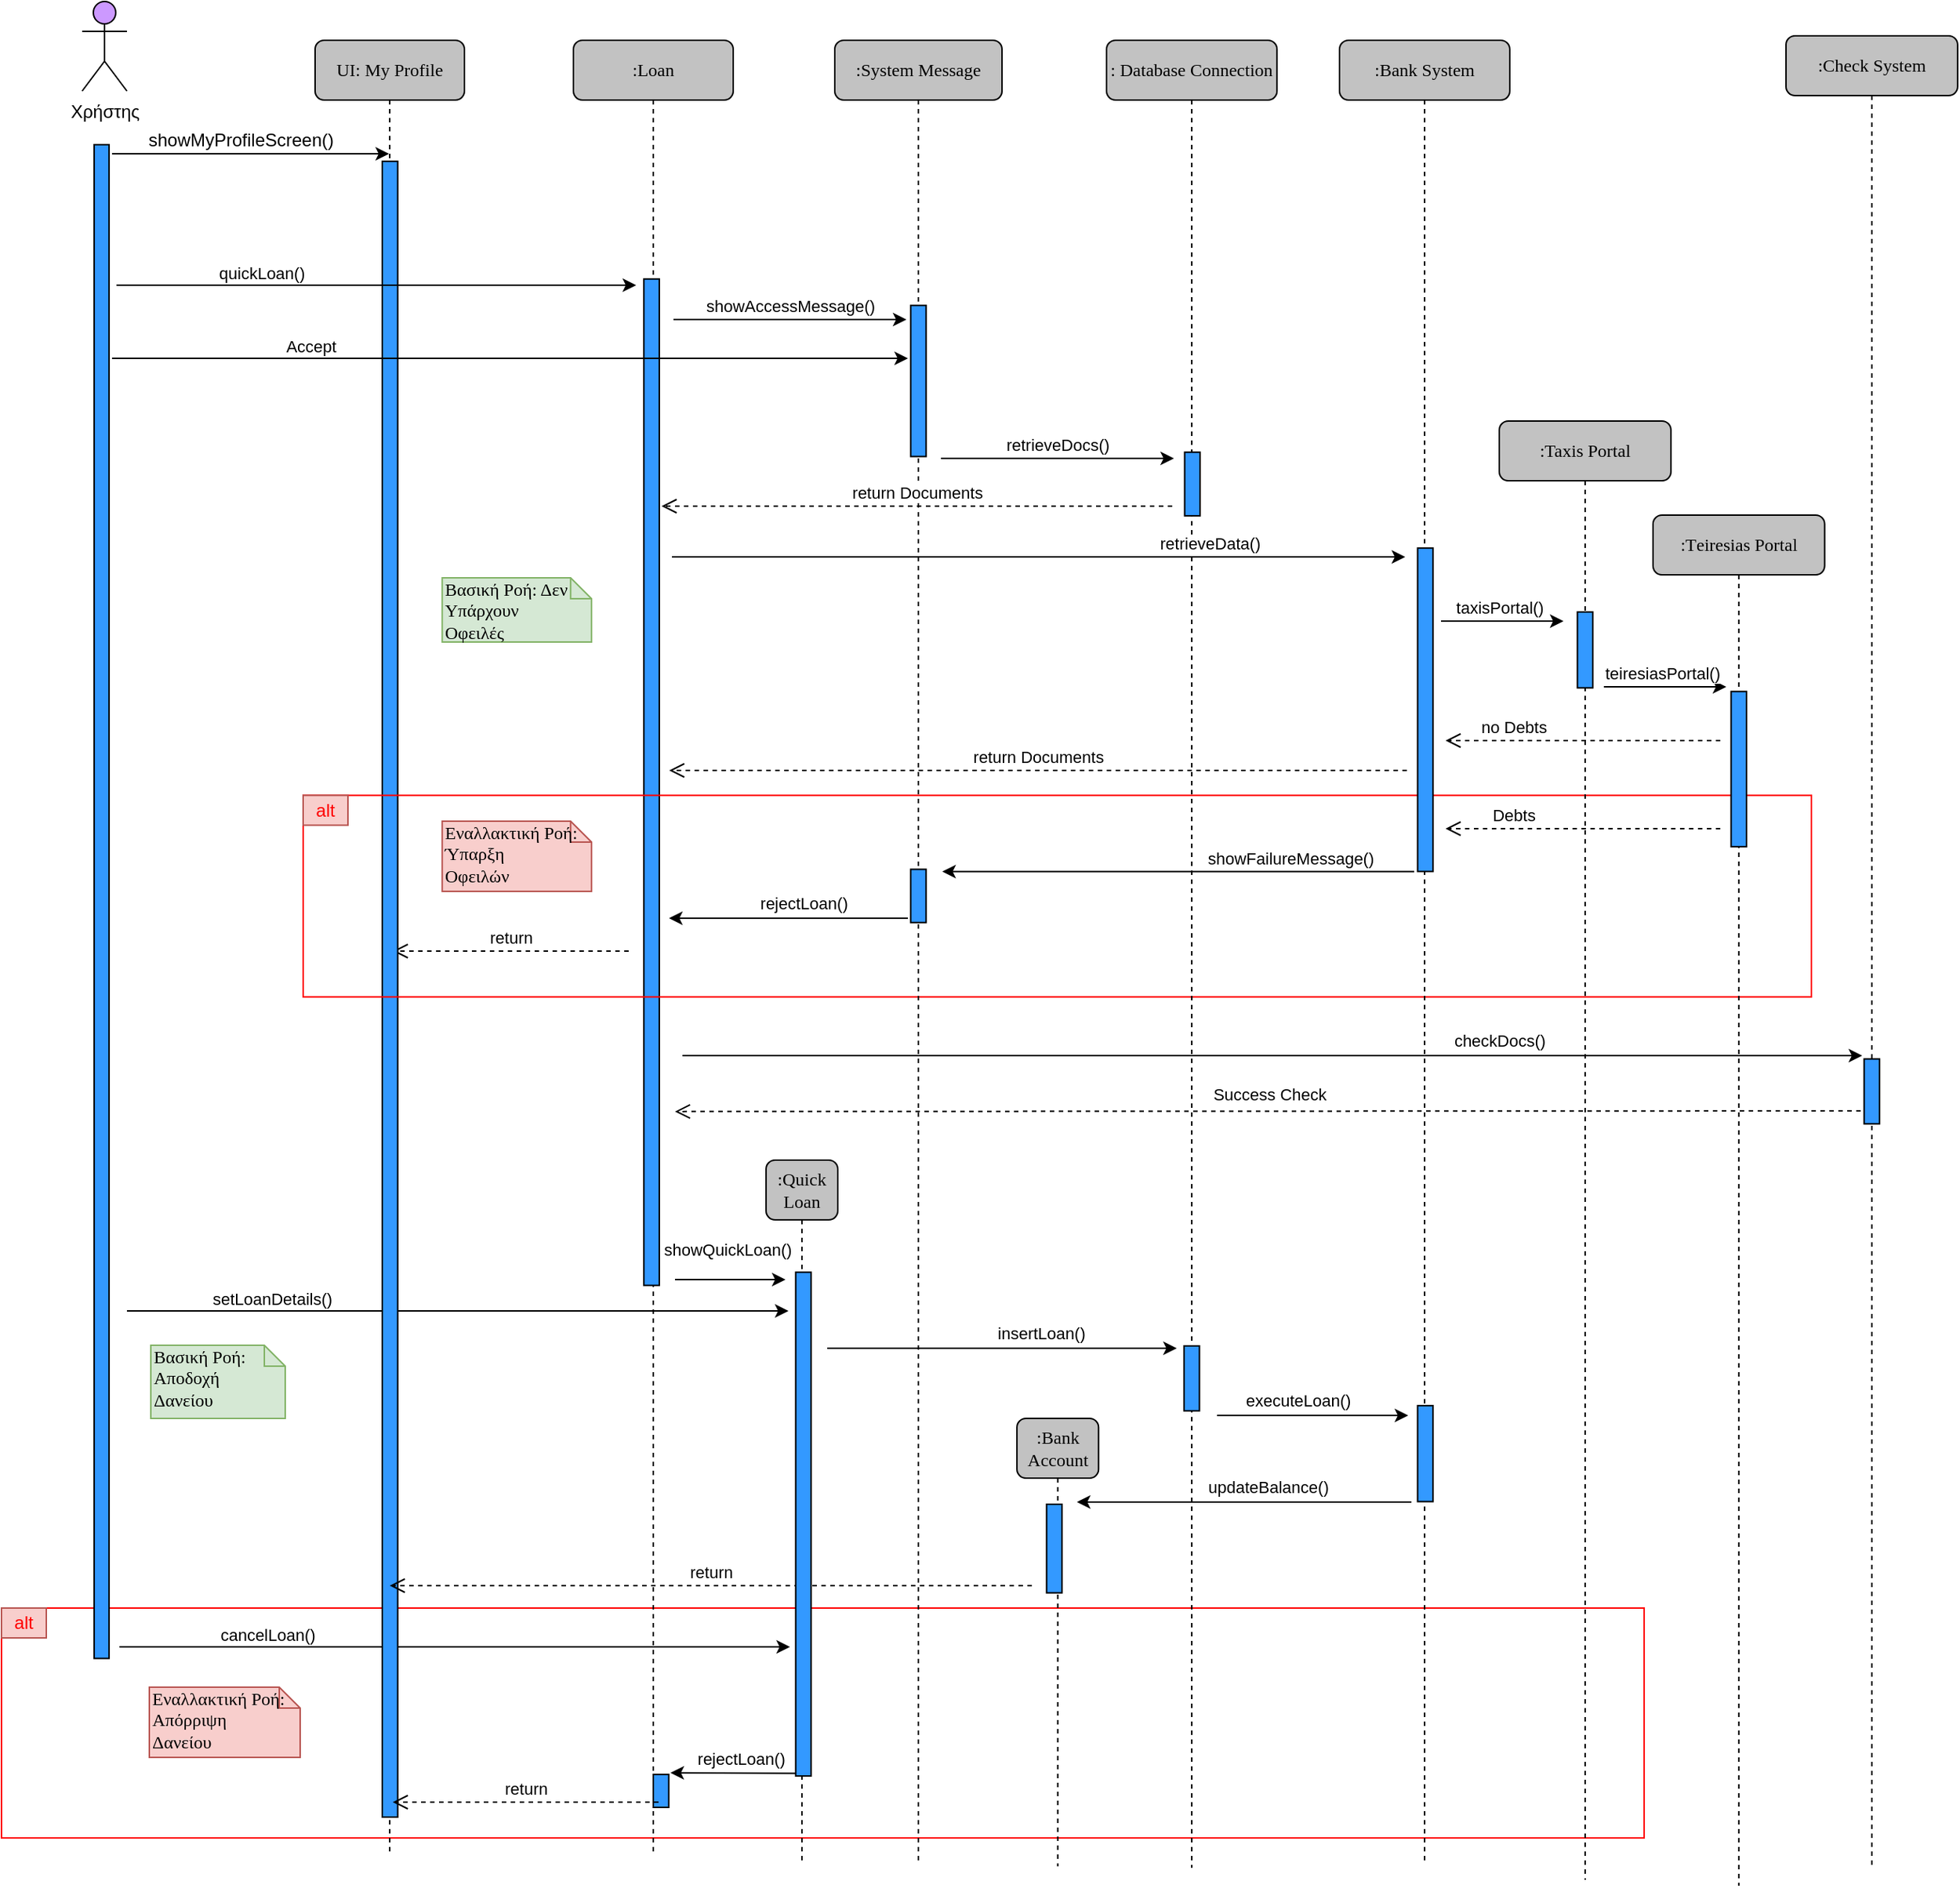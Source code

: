 <mxfile version="19.0.0" type="github"><diagram name="Page-1" id="13e1069c-82ec-6db2-03f1-153e76fe0fe0"><mxGraphModel dx="2709" dy="1056" grid="0" gridSize="10" guides="1" tooltips="1" connect="1" arrows="1" fold="1" page="0" pageScale="1" pageWidth="1100" pageHeight="850" background="none" math="0" shadow="0"><root><mxCell id="0"/><mxCell id="1" parent="0"/><mxCell id="xUHtidkTW_1M5ktOETjh-88" value="" style="rounded=0;whiteSpace=wrap;html=1;fillColor=none;shadow=0;strokeColor=#FF0000;" parent="1" vertex="1"><mxGeometry x="50" y="1140" width="1100" height="154" as="geometry"/></mxCell><mxCell id="r9DO_F_iBcvIoqcSVnVy-96" value=":Loan" style="shape=umlLifeline;perimeter=lifelinePerimeter;whiteSpace=wrap;html=1;container=1;collapsible=0;recursiveResize=0;outlineConnect=0;rounded=1;shadow=0;comic=0;labelBackgroundColor=none;strokeWidth=1;fontFamily=Verdana;fontSize=12;align=center;fillColor=#C2C2C2;" parent="1" vertex="1"><mxGeometry x="433" y="90" width="107" height="1215" as="geometry"/></mxCell><mxCell id="xUHtidkTW_1M5ktOETjh-9" value="" style="rounded=0;whiteSpace=wrap;html=1;rotation=90;fillColor=#3399FF;" parent="r9DO_F_iBcvIoqcSVnVy-96" vertex="1"><mxGeometry x="-284.69" y="491.7" width="674.02" height="10.33" as="geometry"/></mxCell><mxCell id="xUHtidkTW_1M5ktOETjh-47" value="return" style="html=1;verticalAlign=bottom;endArrow=open;dashed=1;endSize=8;rounded=0;" parent="r9DO_F_iBcvIoqcSVnVy-96" edge="1"><mxGeometry relative="1" as="geometry"><mxPoint x="37" y="610" as="sourcePoint"/><mxPoint x="-121" y="610" as="targetPoint"/></mxGeometry></mxCell><mxCell id="xUHtidkTW_1M5ktOETjh-84" value="" style="endArrow=classic;html=1;rounded=0;" parent="r9DO_F_iBcvIoqcSVnVy-96" edge="1"><mxGeometry width="50" height="50" relative="1" as="geometry"><mxPoint x="-304" y="1076" as="sourcePoint"/><mxPoint x="145" y="1076" as="targetPoint"/></mxGeometry></mxCell><mxCell id="xUHtidkTW_1M5ktOETjh-85" value="cancelLoan()" style="edgeLabel;html=1;align=center;verticalAlign=middle;resizable=0;points=[];" parent="xUHtidkTW_1M5ktOETjh-84" vertex="1" connectable="0"><mxGeometry x="-0.451" y="2" relative="1" as="geometry"><mxPoint x="-25" y="-6" as="offset"/></mxGeometry></mxCell><mxCell id="xUHtidkTW_1M5ktOETjh-60" value="" style="endArrow=classic;html=1;rounded=0;" parent="r9DO_F_iBcvIoqcSVnVy-96" edge="1"><mxGeometry width="50" height="50" relative="1" as="geometry"><mxPoint x="-299" y="851" as="sourcePoint"/><mxPoint x="144" y="851" as="targetPoint"/></mxGeometry></mxCell><mxCell id="xUHtidkTW_1M5ktOETjh-61" value="setLoanDetails()" style="edgeLabel;html=1;align=center;verticalAlign=middle;resizable=0;points=[];" parent="xUHtidkTW_1M5ktOETjh-60" vertex="1" connectable="0"><mxGeometry x="-0.451" y="2" relative="1" as="geometry"><mxPoint x="-25" y="-6" as="offset"/></mxGeometry></mxCell><mxCell id="xUHtidkTW_1M5ktOETjh-53" value="" style="endArrow=classic;html=1;rounded=0;" parent="r9DO_F_iBcvIoqcSVnVy-96" edge="1"><mxGeometry width="50" height="50" relative="1" as="geometry"><mxPoint x="68" y="830" as="sourcePoint"/><mxPoint x="142" y="830" as="targetPoint"/><Array as="points"><mxPoint x="115" y="830"/></Array></mxGeometry></mxCell><mxCell id="xUHtidkTW_1M5ktOETjh-54" value="showQuickLoan()" style="edgeLabel;html=1;align=center;verticalAlign=middle;resizable=0;points=[];" parent="xUHtidkTW_1M5ktOETjh-53" vertex="1" connectable="0"><mxGeometry x="0.682" y="2" relative="1" as="geometry"><mxPoint x="-27" y="-18" as="offset"/></mxGeometry></mxCell><mxCell id="r9DO_F_iBcvIoqcSVnVy-100" value="Χρήστης" style="shape=umlActor;verticalLabelPosition=bottom;verticalAlign=top;html=1;outlineConnect=0;fillColor=#CC99FF;" parent="1" vertex="1"><mxGeometry x="104" y="64" width="30" height="60" as="geometry"/></mxCell><mxCell id="r9DO_F_iBcvIoqcSVnVy-101" value="" style="endArrow=classic;html=1;rounded=0;" parent="1" edge="1" target="r9DO_F_iBcvIoqcSVnVy-105"><mxGeometry width="50" height="50" relative="1" as="geometry"><mxPoint x="124" y="166" as="sourcePoint"/><mxPoint x="220" y="170" as="targetPoint"/></mxGeometry></mxCell><mxCell id="r9DO_F_iBcvIoqcSVnVy-102" value="showMyProfileScreen()" style="text;html=1;align=center;verticalAlign=middle;resizable=0;points=[];autosize=1;strokeColor=none;fillColor=none;" parent="1" vertex="1"><mxGeometry x="143" y="148" width="134" height="18" as="geometry"/></mxCell><mxCell id="r9DO_F_iBcvIoqcSVnVy-104" value="" style="rounded=0;whiteSpace=wrap;html=1;rotation=90;fillColor=#3399FF;" parent="1" vertex="1"><mxGeometry x="-389.88" y="661.82" width="1013.85" height="10" as="geometry"/></mxCell><mxCell id="r9DO_F_iBcvIoqcSVnVy-105" value="UI: My Profile" style="shape=umlLifeline;perimeter=lifelinePerimeter;whiteSpace=wrap;html=1;container=1;collapsible=0;recursiveResize=0;outlineConnect=0;rounded=1;shadow=0;comic=0;labelBackgroundColor=none;strokeWidth=1;fontFamily=Verdana;fontSize=12;align=center;fillColor=#C2C2C2;" parent="1" vertex="1"><mxGeometry x="260" y="90" width="100" height="1214" as="geometry"/></mxCell><mxCell id="r9DO_F_iBcvIoqcSVnVy-106" value="" style="rounded=0;whiteSpace=wrap;html=1;rotation=90;fillColor=#3399FF;" parent="r9DO_F_iBcvIoqcSVnVy-105" vertex="1"><mxGeometry x="-504.31" y="630.37" width="1108.93" height="10.33" as="geometry"/></mxCell><mxCell id="xUHtidkTW_1M5ktOETjh-103" value="" style="endArrow=classic;html=1;rounded=0;" parent="r9DO_F_iBcvIoqcSVnVy-105" edge="1"><mxGeometry width="50" height="50" relative="1" as="geometry"><mxPoint x="328.0" y="1160.74" as="sourcePoint"/><mxPoint x="238" y="1160.33" as="targetPoint"/></mxGeometry></mxCell><mxCell id="xUHtidkTW_1M5ktOETjh-104" value="rejectLoan()" style="edgeLabel;html=1;align=center;verticalAlign=middle;resizable=0;points=[];" parent="xUHtidkTW_1M5ktOETjh-103" vertex="1" connectable="0"><mxGeometry x="-0.216" y="-1" relative="1" as="geometry"><mxPoint x="-8" y="-9" as="offset"/></mxGeometry></mxCell><mxCell id="xUHtidkTW_1M5ktOETjh-105" value="" style="rounded=0;whiteSpace=wrap;html=1;rotation=90;fillColor=#3399FF;" parent="r9DO_F_iBcvIoqcSVnVy-105" vertex="1"><mxGeometry x="220.62" y="1167.3" width="22.08" height="10.33" as="geometry"/></mxCell><mxCell id="xUHtidkTW_1M5ktOETjh-86" value="return" style="html=1;verticalAlign=bottom;endArrow=open;dashed=1;endSize=8;rounded=0;" parent="r9DO_F_iBcvIoqcSVnVy-105" edge="1"><mxGeometry relative="1" as="geometry"><mxPoint x="230" y="1180" as="sourcePoint"/><mxPoint x="52" y="1180" as="targetPoint"/></mxGeometry></mxCell><mxCell id="xUHtidkTW_1M5ktOETjh-48" value="" style="rounded=0;whiteSpace=wrap;html=1;fillColor=none;shadow=0;strokeColor=#FF0000;" parent="r9DO_F_iBcvIoqcSVnVy-105" vertex="1"><mxGeometry x="-8" y="505.7" width="1010" height="135" as="geometry"/></mxCell><mxCell id="xUHtidkTW_1M5ktOETjh-75" value="&lt;font color=&quot;#ff0000&quot;&gt;alt&lt;/font&gt;" style="rounded=0;whiteSpace=wrap;html=1;shadow=0;fillColor=#f8cecc;strokeColor=#b85450;" parent="r9DO_F_iBcvIoqcSVnVy-105" vertex="1"><mxGeometry x="-8" y="505.7" width="30" height="20" as="geometry"/></mxCell><mxCell id="r9DO_F_iBcvIoqcSVnVy-110" value=": Database Connection" style="shape=umlLifeline;perimeter=lifelinePerimeter;whiteSpace=wrap;html=1;container=1;collapsible=0;recursiveResize=0;outlineConnect=0;rounded=1;shadow=0;comic=0;labelBackgroundColor=none;strokeWidth=1;fontFamily=Verdana;fontSize=12;align=center;fillColor=#C2C2C2;" parent="1" vertex="1"><mxGeometry x="790" y="90" width="114.13" height="1224" as="geometry"/></mxCell><mxCell id="xUHtidkTW_1M5ktOETjh-16" value="" style="endArrow=classic;html=1;rounded=0;" parent="r9DO_F_iBcvIoqcSVnVy-110" edge="1"><mxGeometry width="50" height="50" relative="1" as="geometry"><mxPoint x="-110.87" y="280" as="sourcePoint"/><mxPoint x="45.13" y="280" as="targetPoint"/></mxGeometry></mxCell><mxCell id="xUHtidkTW_1M5ktOETjh-17" value="retrieveDocs()" style="edgeLabel;html=1;align=center;verticalAlign=middle;resizable=0;points=[];" parent="xUHtidkTW_1M5ktOETjh-16" vertex="1" connectable="0"><mxGeometry x="0.682" y="2" relative="1" as="geometry"><mxPoint x="-53" y="-7" as="offset"/></mxGeometry></mxCell><mxCell id="xUHtidkTW_1M5ktOETjh-23" value="" style="rounded=0;whiteSpace=wrap;html=1;rotation=90;fillColor=#3399FF;" parent="r9DO_F_iBcvIoqcSVnVy-110" vertex="1"><mxGeometry x="36.16" y="292" width="42.61" height="10.33" as="geometry"/></mxCell><mxCell id="xUHtidkTW_1M5ktOETjh-21" value="return Documents" style="html=1;verticalAlign=bottom;endArrow=open;dashed=1;endSize=8;rounded=0;" parent="r9DO_F_iBcvIoqcSVnVy-110" edge="1"><mxGeometry relative="1" as="geometry"><mxPoint x="201.13" y="489" as="sourcePoint"/><mxPoint x="-292.87" y="489" as="targetPoint"/></mxGeometry></mxCell><mxCell id="xUHtidkTW_1M5ktOETjh-52" value="Εναλλακτική Ροή: Ύπαρξη&amp;nbsp;&lt;br&gt;Οφειλών" style="shape=note;whiteSpace=wrap;html=1;size=14;verticalAlign=top;align=left;spacingTop=-6;rounded=0;shadow=0;comic=0;labelBackgroundColor=none;strokeWidth=1;fontFamily=Verdana;fontSize=12;fillColor=#f8cecc;strokeColor=#b85450;" parent="r9DO_F_iBcvIoqcSVnVy-110" vertex="1"><mxGeometry x="-444.87" y="523" width="100" height="47" as="geometry"/></mxCell><mxCell id="xUHtidkTW_1M5ktOETjh-63" value="" style="rounded=0;whiteSpace=wrap;html=1;rotation=90;fillColor=#3399FF;" parent="r9DO_F_iBcvIoqcSVnVy-110" vertex="1"><mxGeometry x="35.31" y="891" width="43.46" height="10.33" as="geometry"/></mxCell><mxCell id="xUHtidkTW_1M5ktOETjh-71" value="" style="endArrow=classic;html=1;rounded=0;" parent="r9DO_F_iBcvIoqcSVnVy-110" edge="1"><mxGeometry width="50" height="50" relative="1" as="geometry"><mxPoint x="204.13" y="979" as="sourcePoint"/><mxPoint x="-19.87" y="979" as="targetPoint"/></mxGeometry></mxCell><mxCell id="xUHtidkTW_1M5ktOETjh-72" value="updateBalance()" style="edgeLabel;html=1;align=center;verticalAlign=middle;resizable=0;points=[];" parent="xUHtidkTW_1M5ktOETjh-71" vertex="1" connectable="0"><mxGeometry x="-0.216" y="-1" relative="1" as="geometry"><mxPoint x="-8" y="-9" as="offset"/></mxGeometry></mxCell><mxCell id="xUHtidkTW_1M5ktOETjh-42" value="" style="endArrow=classic;html=1;rounded=0;" parent="r9DO_F_iBcvIoqcSVnVy-110" edge="1"><mxGeometry width="50" height="50" relative="1" as="geometry"><mxPoint x="206" y="556.75" as="sourcePoint"/><mxPoint x="-110" y="556.75" as="targetPoint"/></mxGeometry></mxCell><mxCell id="xUHtidkTW_1M5ktOETjh-43" value="showFailureMessage()" style="edgeLabel;html=1;align=center;verticalAlign=middle;resizable=0;points=[];" parent="xUHtidkTW_1M5ktOETjh-42" vertex="1" connectable="0"><mxGeometry x="-0.216" y="-1" relative="1" as="geometry"><mxPoint x="41" y="-8" as="offset"/></mxGeometry></mxCell><mxCell id="xUHtidkTW_1M5ktOETjh-1" value=":System Message" style="shape=umlLifeline;perimeter=lifelinePerimeter;whiteSpace=wrap;html=1;container=1;collapsible=0;recursiveResize=0;outlineConnect=0;rounded=1;shadow=0;comic=0;labelBackgroundColor=none;strokeWidth=1;fontFamily=Verdana;fontSize=12;align=center;fillColor=#C2C2C2;" parent="1" vertex="1"><mxGeometry x="608" y="90" width="112" height="1219" as="geometry"/></mxCell><mxCell id="xUHtidkTW_1M5ktOETjh-15" value="" style="rounded=0;whiteSpace=wrap;html=1;rotation=90;fillColor=#3399FF;" parent="xUHtidkTW_1M5ktOETjh-1" vertex="1"><mxGeometry x="5.42" y="223" width="101.18" height="10.33" as="geometry"/></mxCell><mxCell id="xUHtidkTW_1M5ktOETjh-20" value="return Documents" style="html=1;verticalAlign=bottom;endArrow=open;dashed=1;endSize=8;rounded=0;" parent="xUHtidkTW_1M5ktOETjh-1" edge="1"><mxGeometry relative="1" as="geometry"><mxPoint x="226" y="312" as="sourcePoint"/><mxPoint x="-116" y="312" as="targetPoint"/></mxGeometry></mxCell><mxCell id="xUHtidkTW_1M5ktOETjh-41" value="" style="rounded=0;whiteSpace=wrap;html=1;rotation=90;fillColor=#3399FF;" parent="xUHtidkTW_1M5ktOETjh-1" vertex="1"><mxGeometry x="38.17" y="567.89" width="35.65" height="10.33" as="geometry"/></mxCell><mxCell id="xUHtidkTW_1M5ktOETjh-45" value="" style="endArrow=classic;html=1;rounded=0;" parent="xUHtidkTW_1M5ktOETjh-1" edge="1"><mxGeometry width="50" height="50" relative="1" as="geometry"><mxPoint x="49" y="588" as="sourcePoint"/><mxPoint x="-111" y="588" as="targetPoint"/></mxGeometry></mxCell><mxCell id="xUHtidkTW_1M5ktOETjh-46" value="rejectLoan()" style="edgeLabel;html=1;align=center;verticalAlign=middle;resizable=0;points=[];" parent="xUHtidkTW_1M5ktOETjh-45" vertex="1" connectable="0"><mxGeometry x="-0.216" y="-1" relative="1" as="geometry"><mxPoint x="-8" y="-9" as="offset"/></mxGeometry></mxCell><mxCell id="xUHtidkTW_1M5ktOETjh-64" value="" style="endArrow=classic;html=1;rounded=0;" parent="xUHtidkTW_1M5ktOETjh-1" edge="1"><mxGeometry width="50" height="50" relative="1" as="geometry"><mxPoint x="-5" y="876" as="sourcePoint"/><mxPoint x="229" y="876" as="targetPoint"/><Array as="points"/></mxGeometry></mxCell><mxCell id="xUHtidkTW_1M5ktOETjh-65" value="insertLoan()" style="edgeLabel;html=1;align=center;verticalAlign=middle;resizable=0;points=[];" parent="xUHtidkTW_1M5ktOETjh-64" vertex="1" connectable="0"><mxGeometry x="0.682" y="2" relative="1" as="geometry"><mxPoint x="-54" y="-8" as="offset"/></mxGeometry></mxCell><mxCell id="xUHtidkTW_1M5ktOETjh-74" value="return" style="html=1;verticalAlign=bottom;endArrow=open;dashed=1;endSize=8;rounded=0;" parent="xUHtidkTW_1M5ktOETjh-1" edge="1"><mxGeometry relative="1" as="geometry"><mxPoint x="132" y="1035" as="sourcePoint"/><mxPoint x="-298" y="1035" as="targetPoint"/></mxGeometry></mxCell><mxCell id="xUHtidkTW_1M5ktOETjh-2" value=":Check System" style="shape=umlLifeline;perimeter=lifelinePerimeter;whiteSpace=wrap;html=1;container=1;collapsible=0;recursiveResize=0;outlineConnect=0;rounded=1;shadow=0;comic=0;labelBackgroundColor=none;strokeWidth=1;fontFamily=Verdana;fontSize=12;align=center;fillColor=#C2C2C2;" parent="1" vertex="1"><mxGeometry x="1244.99" y="87" width="114.93" height="1226" as="geometry"/></mxCell><mxCell id="xUHtidkTW_1M5ktOETjh-3" value=":Bank System" style="shape=umlLifeline;perimeter=lifelinePerimeter;whiteSpace=wrap;html=1;container=1;collapsible=0;recursiveResize=0;outlineConnect=0;rounded=1;shadow=0;comic=0;labelBackgroundColor=none;strokeWidth=1;fontFamily=Verdana;fontSize=12;align=center;fillColor=#C2C2C2;" parent="1" vertex="1"><mxGeometry x="946" y="90" width="114" height="1220.5" as="geometry"/></mxCell><mxCell id="xUHtidkTW_1M5ktOETjh-22" value="" style="rounded=0;whiteSpace=wrap;html=1;rotation=90;fillColor=#3399FF;" parent="xUHtidkTW_1M5ktOETjh-3" vertex="1"><mxGeometry x="-50.84" y="443.22" width="216.6" height="10.33" as="geometry"/></mxCell><mxCell id="xUHtidkTW_1M5ktOETjh-38" value="no Debts&amp;nbsp;" style="html=1;verticalAlign=bottom;endArrow=open;dashed=1;endSize=8;rounded=0;" parent="xUHtidkTW_1M5ktOETjh-3" edge="1"><mxGeometry x="0.489" relative="1" as="geometry"><mxPoint x="255" y="469" as="sourcePoint"/><mxPoint x="71" y="469" as="targetPoint"/><mxPoint as="offset"/></mxGeometry></mxCell><mxCell id="xUHtidkTW_1M5ktOETjh-40" value="Debts&amp;nbsp;" style="html=1;verticalAlign=bottom;endArrow=open;dashed=1;endSize=8;rounded=0;" parent="xUHtidkTW_1M5ktOETjh-3" edge="1"><mxGeometry x="0.489" relative="1" as="geometry"><mxPoint x="255.0" y="528.0" as="sourcePoint"/><mxPoint x="71.0" y="528.0" as="targetPoint"/><mxPoint as="offset"/></mxGeometry></mxCell><mxCell id="xUHtidkTW_1M5ktOETjh-66" value="" style="rounded=0;whiteSpace=wrap;html=1;rotation=90;fillColor=#3399FF;" parent="xUHtidkTW_1M5ktOETjh-3" vertex="1"><mxGeometry x="25.31" y="941.41" width="64.28" height="10.33" as="geometry"/></mxCell><mxCell id="xUHtidkTW_1M5ktOETjh-11" value="" style="endArrow=classic;html=1;rounded=0;" parent="1" edge="1"><mxGeometry width="50" height="50" relative="1" as="geometry"><mxPoint x="500" y="277" as="sourcePoint"/><mxPoint x="656" y="277" as="targetPoint"/></mxGeometry></mxCell><mxCell id="xUHtidkTW_1M5ktOETjh-12" value="showAccessMessage()" style="edgeLabel;html=1;align=center;verticalAlign=middle;resizable=0;points=[];" parent="xUHtidkTW_1M5ktOETjh-11" vertex="1" connectable="0"><mxGeometry x="0.682" y="2" relative="1" as="geometry"><mxPoint x="-53" y="-7" as="offset"/></mxGeometry></mxCell><mxCell id="xUHtidkTW_1M5ktOETjh-13" value="" style="endArrow=classic;html=1;rounded=0;" parent="1" edge="1"><mxGeometry width="50" height="50" relative="1" as="geometry"><mxPoint x="124" y="303" as="sourcePoint"/><mxPoint x="657" y="303" as="targetPoint"/></mxGeometry></mxCell><mxCell id="xUHtidkTW_1M5ktOETjh-14" value="Accept" style="edgeLabel;html=1;align=center;verticalAlign=middle;resizable=0;points=[];" parent="xUHtidkTW_1M5ktOETjh-13" vertex="1" connectable="0"><mxGeometry x="-0.451" y="2" relative="1" as="geometry"><mxPoint x="-14" y="-6" as="offset"/></mxGeometry></mxCell><mxCell id="xUHtidkTW_1M5ktOETjh-18" value="" style="endArrow=classic;html=1;rounded=0;" parent="1" edge="1"><mxGeometry width="50" height="50" relative="1" as="geometry"><mxPoint x="499" y="436" as="sourcePoint"/><mxPoint x="990" y="436" as="targetPoint"/></mxGeometry></mxCell><mxCell id="xUHtidkTW_1M5ktOETjh-19" value="retrieveData()" style="edgeLabel;html=1;align=center;verticalAlign=middle;resizable=0;points=[];" parent="xUHtidkTW_1M5ktOETjh-18" vertex="1" connectable="0"><mxGeometry x="0.682" y="2" relative="1" as="geometry"><mxPoint x="-53" y="-7" as="offset"/></mxGeometry></mxCell><mxCell id="xUHtidkTW_1M5ktOETjh-29" value=":Taxis Portal" style="shape=umlLifeline;perimeter=lifelinePerimeter;whiteSpace=wrap;html=1;container=1;collapsible=0;recursiveResize=0;outlineConnect=0;rounded=1;shadow=0;comic=0;labelBackgroundColor=none;strokeWidth=1;fontFamily=Verdana;fontSize=12;align=center;fillColor=#C2C2C2;" parent="1" vertex="1"><mxGeometry x="1053" y="345" width="114.93" height="977" as="geometry"/></mxCell><mxCell id="xUHtidkTW_1M5ktOETjh-30" value="" style="rounded=0;whiteSpace=wrap;html=1;rotation=90;fillColor=#3399FF;" parent="xUHtidkTW_1M5ktOETjh-29" vertex="1"><mxGeometry x="32.04" y="148.12" width="50.84" height="10.33" as="geometry"/></mxCell><mxCell id="xUHtidkTW_1M5ktOETjh-33" value="" style="endArrow=classic;html=1;rounded=0;" parent="xUHtidkTW_1M5ktOETjh-29" edge="1"><mxGeometry width="50" height="50" relative="1" as="geometry"><mxPoint x="-39" y="134" as="sourcePoint"/><mxPoint x="43" y="134" as="targetPoint"/></mxGeometry></mxCell><mxCell id="xUHtidkTW_1M5ktOETjh-34" value="taxisPortal()" style="edgeLabel;html=1;align=center;verticalAlign=middle;resizable=0;points=[];" parent="xUHtidkTW_1M5ktOETjh-33" vertex="1" connectable="0"><mxGeometry x="0.682" y="2" relative="1" as="geometry"><mxPoint x="-30" y="-7" as="offset"/></mxGeometry></mxCell><mxCell id="xUHtidkTW_1M5ktOETjh-31" value=":Τeiresias Portal" style="shape=umlLifeline;perimeter=lifelinePerimeter;whiteSpace=wrap;html=1;container=1;collapsible=0;recursiveResize=0;outlineConnect=0;rounded=1;shadow=0;comic=0;labelBackgroundColor=none;strokeWidth=1;fontFamily=Verdana;fontSize=12;align=center;fillColor=#C2C2C2;" parent="1" vertex="1"><mxGeometry x="1155.93" y="408" width="114.93" height="918" as="geometry"/></mxCell><mxCell id="xUHtidkTW_1M5ktOETjh-32" value="" style="rounded=0;whiteSpace=wrap;html=1;rotation=90;fillColor=#3399FF;" parent="xUHtidkTW_1M5ktOETjh-31" vertex="1"><mxGeometry x="5.48" y="164.96" width="103.96" height="10.33" as="geometry"/></mxCell><mxCell id="xUHtidkTW_1M5ktOETjh-35" value="" style="endArrow=classic;html=1;rounded=0;" parent="xUHtidkTW_1M5ktOETjh-31" edge="1"><mxGeometry width="50" height="50" relative="1" as="geometry"><mxPoint x="-32.93" y="115" as="sourcePoint"/><mxPoint x="49.07" y="115" as="targetPoint"/></mxGeometry></mxCell><mxCell id="xUHtidkTW_1M5ktOETjh-36" value="teiresiasPortal()" style="edgeLabel;html=1;align=center;verticalAlign=middle;resizable=0;points=[];" parent="xUHtidkTW_1M5ktOETjh-35" vertex="1" connectable="0"><mxGeometry x="0.682" y="2" relative="1" as="geometry"><mxPoint x="-30" y="-7" as="offset"/></mxGeometry></mxCell><mxCell id="xUHtidkTW_1M5ktOETjh-28" value="" style="rounded=0;whiteSpace=wrap;html=1;rotation=90;fillColor=#3399FF;" parent="1" vertex="1"><mxGeometry x="1280.73" y="788.81" width="43.46" height="10.33" as="geometry"/></mxCell><mxCell id="xUHtidkTW_1M5ktOETjh-24" value="" style="endArrow=classic;html=1;rounded=0;" parent="1" edge="1"><mxGeometry width="50" height="50" relative="1" as="geometry"><mxPoint x="506" y="770" as="sourcePoint"/><mxPoint x="1296" y="770" as="targetPoint"/></mxGeometry></mxCell><mxCell id="xUHtidkTW_1M5ktOETjh-25" value="checkDocs()" style="edgeLabel;html=1;align=center;verticalAlign=middle;resizable=0;points=[];" parent="xUHtidkTW_1M5ktOETjh-24" vertex="1" connectable="0"><mxGeometry x="0.682" y="2" relative="1" as="geometry"><mxPoint x="-118" y="-8" as="offset"/></mxGeometry></mxCell><mxCell id="xUHtidkTW_1M5ktOETjh-26" value="Success Check" style="html=1;verticalAlign=bottom;endArrow=open;dashed=1;endSize=8;rounded=0;" parent="1" edge="1"><mxGeometry x="-0.004" y="-2" relative="1" as="geometry"><mxPoint x="1295" y="807" as="sourcePoint"/><mxPoint x="501" y="807.44" as="targetPoint"/><mxPoint as="offset"/></mxGeometry></mxCell><mxCell id="xUHtidkTW_1M5ktOETjh-55" value=":Quick Loan" style="shape=umlLifeline;perimeter=lifelinePerimeter;whiteSpace=wrap;html=1;container=1;collapsible=0;recursiveResize=0;outlineConnect=0;rounded=1;shadow=0;comic=0;labelBackgroundColor=none;strokeWidth=1;fontFamily=Verdana;fontSize=12;align=center;fillColor=#C2C2C2;" parent="1" vertex="1"><mxGeometry x="562" y="840" width="48" height="469" as="geometry"/></mxCell><mxCell id="xUHtidkTW_1M5ktOETjh-59" value="" style="rounded=0;whiteSpace=wrap;html=1;rotation=90;fillColor=#3399FF;" parent="xUHtidkTW_1M5ktOETjh-55" vertex="1"><mxGeometry x="-143.69" y="238.63" width="337.38" height="10.33" as="geometry"/></mxCell><mxCell id="xUHtidkTW_1M5ktOETjh-67" value="" style="endArrow=classic;html=1;rounded=0;" parent="1" edge="1"><mxGeometry width="50" height="50" relative="1" as="geometry"><mxPoint x="864" y="1011.0" as="sourcePoint"/><mxPoint x="992" y="1011" as="targetPoint"/><Array as="points"/></mxGeometry></mxCell><mxCell id="xUHtidkTW_1M5ktOETjh-68" value="executeLoan()" style="edgeLabel;html=1;align=center;verticalAlign=middle;resizable=0;points=[];" parent="xUHtidkTW_1M5ktOETjh-67" vertex="1" connectable="0"><mxGeometry x="0.682" y="2" relative="1" as="geometry"><mxPoint x="-54" y="-8" as="offset"/></mxGeometry></mxCell><mxCell id="xUHtidkTW_1M5ktOETjh-69" value=":Bank Account" style="shape=umlLifeline;perimeter=lifelinePerimeter;whiteSpace=wrap;html=1;container=1;collapsible=0;recursiveResize=0;outlineConnect=0;rounded=1;shadow=0;comic=0;labelBackgroundColor=none;strokeWidth=1;fontFamily=Verdana;fontSize=12;align=center;fillColor=#C2C2C2;" parent="1" vertex="1"><mxGeometry x="730" y="1013" width="54.65" height="300" as="geometry"/></mxCell><mxCell id="xUHtidkTW_1M5ktOETjh-70" value="" style="rounded=0;whiteSpace=wrap;html=1;rotation=90;fillColor=#3399FF;" parent="xUHtidkTW_1M5ktOETjh-69" vertex="1"><mxGeometry x="-4.65" y="82" width="59.3" height="10.33" as="geometry"/></mxCell><mxCell id="xUHtidkTW_1M5ktOETjh-102" value="Εναλλακτική Ροή: Απόρριψη&amp;nbsp;&lt;br&gt;Δανείου" style="shape=note;whiteSpace=wrap;html=1;size=14;verticalAlign=top;align=left;spacingTop=-6;rounded=0;shadow=0;comic=0;labelBackgroundColor=none;strokeWidth=1;fontFamily=Verdana;fontSize=12;fillColor=#f8cecc;strokeColor=#b85450;" parent="1" vertex="1"><mxGeometry x="149" y="1193" width="101" height="47" as="geometry"/></mxCell><mxCell id="xUHtidkTW_1M5ktOETjh-90" value="&lt;font color=&quot;#ff0000&quot;&gt;alt&lt;/font&gt;" style="rounded=0;whiteSpace=wrap;html=1;shadow=0;fillColor=#f8cecc;strokeColor=#b85450;" parent="1" vertex="1"><mxGeometry x="50" y="1140" width="30" height="20" as="geometry"/></mxCell><mxCell id="xUHtidkTW_1M5ktOETjh-6" value="" style="endArrow=classic;html=1;rounded=0;" parent="1" edge="1"><mxGeometry width="50" height="50" relative="1" as="geometry"><mxPoint x="127" y="254" as="sourcePoint"/><mxPoint x="475" y="254" as="targetPoint"/></mxGeometry></mxCell><mxCell id="xUHtidkTW_1M5ktOETjh-8" value="quickLoan()" style="edgeLabel;html=1;align=center;verticalAlign=middle;resizable=0;points=[];" parent="xUHtidkTW_1M5ktOETjh-6" vertex="1" connectable="0"><mxGeometry x="-0.451" y="2" relative="1" as="geometry"><mxPoint x="1" y="-6" as="offset"/></mxGeometry></mxCell><mxCell id="xUHtidkTW_1M5ktOETjh-51" value="Βασική Ροή: Δεν Υπάρχουν&amp;nbsp;&lt;br&gt;Οφειλές" style="shape=note;whiteSpace=wrap;html=1;size=14;verticalAlign=top;align=left;spacingTop=-6;rounded=0;shadow=0;comic=0;labelBackgroundColor=none;strokeWidth=1;fontFamily=Verdana;fontSize=12;fillColor=#d5e8d4;strokeColor=#82b366;" parent="1" vertex="1"><mxGeometry x="345.13" y="450" width="100" height="43" as="geometry"/></mxCell><mxCell id="xUHtidkTW_1M5ktOETjh-91" value="Βασική Ροή: Αποδοχή&amp;nbsp;&lt;br&gt;Δανείου" style="shape=note;whiteSpace=wrap;html=1;size=14;verticalAlign=top;align=left;spacingTop=-6;rounded=0;shadow=0;comic=0;labelBackgroundColor=none;strokeWidth=1;fontFamily=Verdana;fontSize=12;fillColor=#d5e8d4;strokeColor=#82b366;" parent="1" vertex="1"><mxGeometry x="150" y="964" width="90" height="49" as="geometry"/></mxCell></root></mxGraphModel></diagram></mxfile>